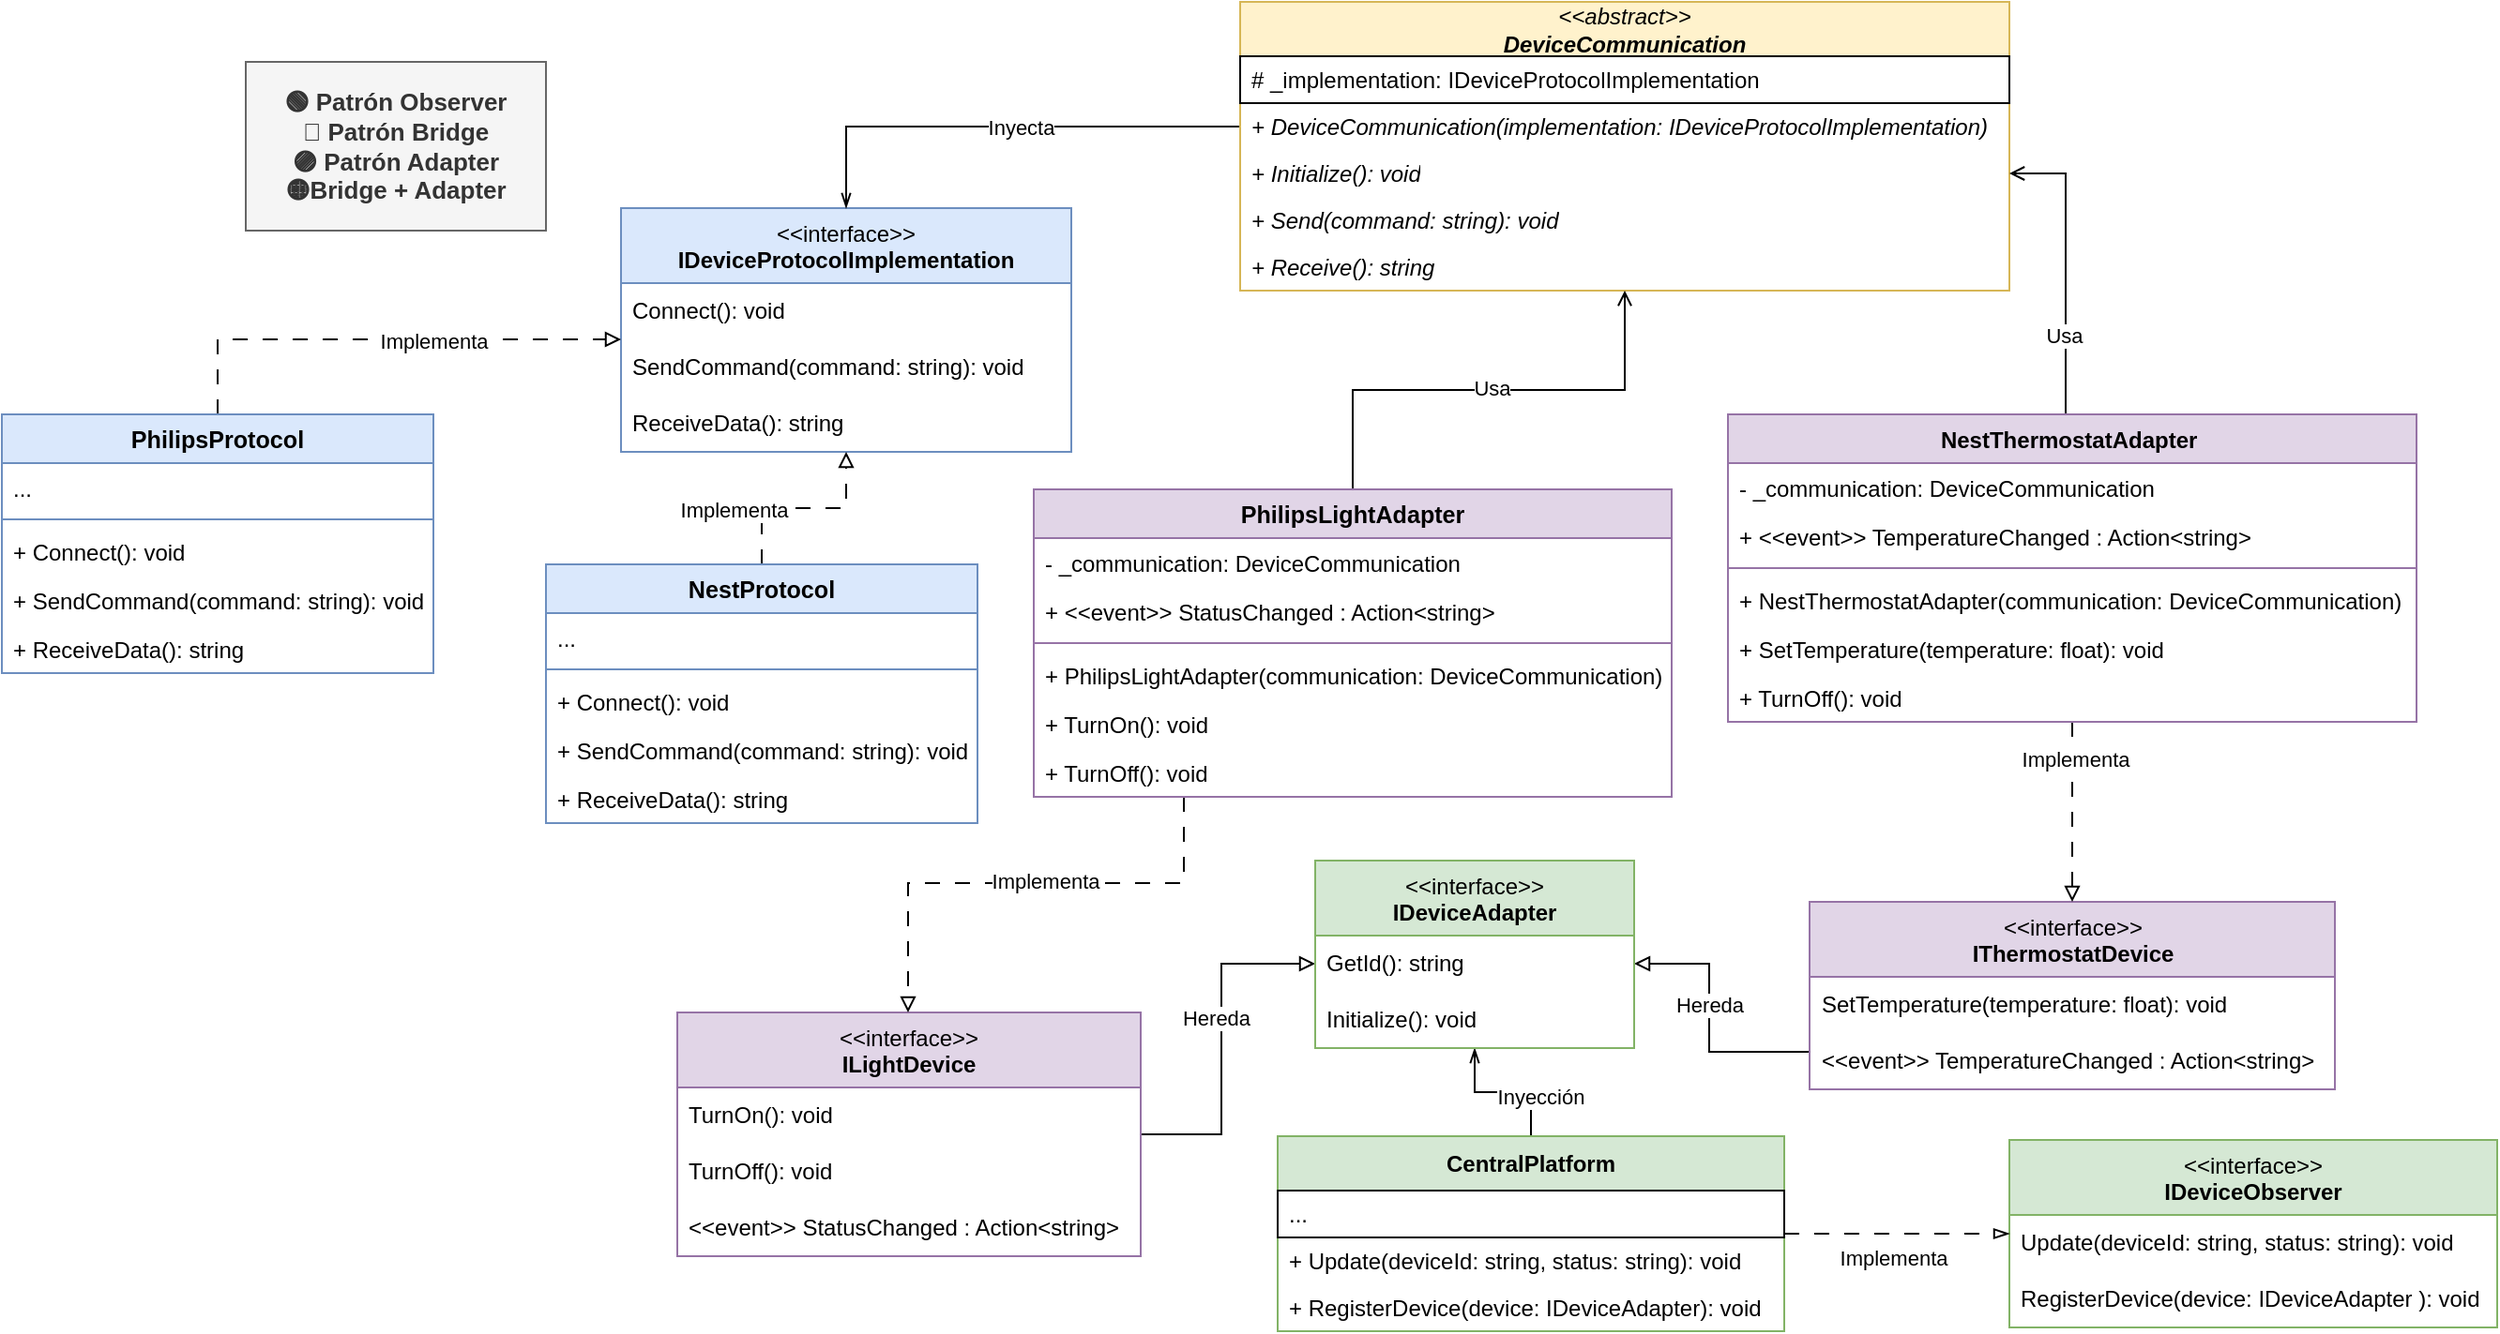 <mxfile version="26.0.15">
  <diagram name="Página-1" id="h_-b-o85IJ0brkIPtt8g">
    <mxGraphModel dx="2889" dy="1900" grid="1" gridSize="10" guides="1" tooltips="1" connect="1" arrows="1" fold="1" page="1" pageScale="1" pageWidth="827" pageHeight="1169" math="0" shadow="0">
      <root>
        <mxCell id="0" />
        <mxCell id="1" parent="0" />
        <mxCell id="s18VUtNQcUvkddrhIeYx-1" value="&amp;lt;&amp;lt;interface&amp;gt;&amp;gt;&lt;br&gt;&lt;b&gt;IDeviceObserver&lt;/b&gt;" style="swimlane;fontStyle=0;align=center;verticalAlign=top;childLayout=stackLayout;horizontal=1;startSize=40;horizontalStack=0;resizeParent=1;resizeParentMax=0;resizeLast=0;collapsible=0;marginBottom=0;html=1;whiteSpace=wrap;fillColor=#d5e8d4;strokeColor=#82b366;" parent="1" vertex="1">
          <mxGeometry x="-480" y="587" width="260" height="100" as="geometry" />
        </mxCell>
        <mxCell id="s18VUtNQcUvkddrhIeYx-2" value="Update(deviceId: string, status: string): void" style="text;html=1;strokeColor=none;fillColor=none;align=left;verticalAlign=middle;spacingLeft=4;spacingRight=4;overflow=hidden;rotatable=0;points=[[0,0.5],[1,0.5]];portConstraint=eastwest;whiteSpace=wrap;" parent="s18VUtNQcUvkddrhIeYx-1" vertex="1">
          <mxGeometry y="40" width="260" height="30" as="geometry" />
        </mxCell>
        <mxCell id="53KtluTyNinZyqsmy033-7" value="RegisterDevice(device: IDeviceAdapter&amp;nbsp;): void" style="text;html=1;strokeColor=none;fillColor=none;align=left;verticalAlign=middle;spacingLeft=4;spacingRight=4;overflow=hidden;rotatable=0;points=[[0,0.5],[1,0.5]];portConstraint=eastwest;whiteSpace=wrap;" parent="s18VUtNQcUvkddrhIeYx-1" vertex="1">
          <mxGeometry y="70" width="260" height="30" as="geometry" />
        </mxCell>
        <mxCell id="53KtluTyNinZyqsmy033-8" style="edgeStyle=orthogonalEdgeStyle;rounded=0;orthogonalLoop=1;jettySize=auto;html=1;strokeColor=default;endArrow=openThin;endFill=0;" parent="1" source="s18VUtNQcUvkddrhIeYx-4" target="53KtluTyNinZyqsmy033-1" edge="1">
          <mxGeometry relative="1" as="geometry">
            <Array as="points" />
          </mxGeometry>
        </mxCell>
        <mxCell id="tFES-o0WpZaW_FgRvUnS-1" value="Inyección" style="edgeLabel;html=1;align=center;verticalAlign=middle;resizable=0;points=[];" vertex="1" connectable="0" parent="53KtluTyNinZyqsmy033-8">
          <mxGeometry x="0.083" y="-2" relative="1" as="geometry">
            <mxPoint x="23" y="4" as="offset" />
          </mxGeometry>
        </mxCell>
        <mxCell id="tFES-o0WpZaW_FgRvUnS-3" style="edgeStyle=orthogonalEdgeStyle;rounded=0;orthogonalLoop=1;jettySize=auto;html=1;endArrow=blockThin;endFill=0;dashed=1;dashPattern=8 8;" edge="1" parent="1" source="s18VUtNQcUvkddrhIeYx-4" target="s18VUtNQcUvkddrhIeYx-1">
          <mxGeometry relative="1" as="geometry" />
        </mxCell>
        <mxCell id="tFES-o0WpZaW_FgRvUnS-4" value="Implementa&lt;div&gt;&lt;br&gt;&lt;/div&gt;" style="edgeLabel;html=1;align=center;verticalAlign=middle;resizable=0;points=[];" vertex="1" connectable="0" parent="tFES-o0WpZaW_FgRvUnS-3">
          <mxGeometry x="-0.096" y="-4" relative="1" as="geometry">
            <mxPoint x="4" y="16" as="offset" />
          </mxGeometry>
        </mxCell>
        <mxCell id="s18VUtNQcUvkddrhIeYx-4" value="CentralPlatform" style="swimlane;fontStyle=1;align=center;verticalAlign=middle;childLayout=stackLayout;horizontal=1;startSize=29;horizontalStack=0;resizeParent=1;resizeParentMax=0;resizeLast=0;collapsible=0;marginBottom=0;html=1;whiteSpace=wrap;fillColor=#d5e8d4;strokeColor=#82b366;" parent="1" vertex="1">
          <mxGeometry x="-870" y="585" width="270" height="104" as="geometry" />
        </mxCell>
        <mxCell id="s18VUtNQcUvkddrhIeYx-5" value="..." style="text;html=1;strokeColor=default;fillColor=none;align=left;verticalAlign=middle;spacingLeft=4;spacingRight=4;overflow=hidden;rotatable=0;points=[[0,0.5],[1,0.5]];portConstraint=eastwest;whiteSpace=wrap;" parent="s18VUtNQcUvkddrhIeYx-4" vertex="1">
          <mxGeometry y="29" width="270" height="25" as="geometry" />
        </mxCell>
        <mxCell id="s18VUtNQcUvkddrhIeYx-6" value="+ Update(deviceId: string, status: string): void" style="text;html=1;strokeColor=none;fillColor=none;align=left;verticalAlign=middle;spacingLeft=4;spacingRight=4;overflow=hidden;rotatable=0;points=[[0,0.5],[1,0.5]];portConstraint=eastwest;whiteSpace=wrap;" parent="s18VUtNQcUvkddrhIeYx-4" vertex="1">
          <mxGeometry y="54" width="270" height="25" as="geometry" />
        </mxCell>
        <mxCell id="53KtluTyNinZyqsmy033-15" value="+ RegisterDevice(device: IDeviceAdapter): void" style="text;html=1;strokeColor=none;fillColor=none;align=left;verticalAlign=middle;spacingLeft=4;spacingRight=4;overflow=hidden;rotatable=0;points=[[0,0.5],[1,0.5]];portConstraint=eastwest;whiteSpace=wrap;" parent="s18VUtNQcUvkddrhIeYx-4" vertex="1">
          <mxGeometry y="79" width="270" height="25" as="geometry" />
        </mxCell>
        <mxCell id="s18VUtNQcUvkddrhIeYx-7" value="&amp;lt;&amp;lt;interface&amp;gt;&amp;gt;&lt;br&gt;&lt;b&gt;IDeviceProtocolImplementation&lt;/b&gt;" style="swimlane;fontStyle=0;align=center;verticalAlign=top;childLayout=stackLayout;horizontal=1;startSize=40;horizontalStack=0;resizeParent=1;resizeParentMax=0;resizeLast=0;collapsible=0;marginBottom=0;html=1;whiteSpace=wrap;fillColor=#dae8fc;strokeColor=#6c8ebf;" parent="1" vertex="1">
          <mxGeometry x="-1220" y="90" width="240" height="130" as="geometry" />
        </mxCell>
        <mxCell id="s18VUtNQcUvkddrhIeYx-8" value="Connect(): void" style="text;html=1;strokeColor=none;fillColor=none;align=left;verticalAlign=middle;spacingLeft=4;spacingRight=4;overflow=hidden;rotatable=0;points=[[0,0.5],[1,0.5]];portConstraint=eastwest;whiteSpace=wrap;" parent="s18VUtNQcUvkddrhIeYx-7" vertex="1">
          <mxGeometry y="40" width="240" height="30" as="geometry" />
        </mxCell>
        <mxCell id="s18VUtNQcUvkddrhIeYx-9" value="SendCommand(command: string): void" style="text;html=1;strokeColor=none;fillColor=none;align=left;verticalAlign=middle;spacingLeft=4;spacingRight=4;overflow=hidden;rotatable=0;points=[[0,0.5],[1,0.5]];portConstraint=eastwest;whiteSpace=wrap;" parent="s18VUtNQcUvkddrhIeYx-7" vertex="1">
          <mxGeometry y="70" width="240" height="30" as="geometry" />
        </mxCell>
        <mxCell id="s18VUtNQcUvkddrhIeYx-10" value="ReceiveData(): string" style="text;html=1;strokeColor=none;fillColor=none;align=left;verticalAlign=middle;spacingLeft=4;spacingRight=4;overflow=hidden;rotatable=0;points=[[0,0.5],[1,0.5]];portConstraint=eastwest;whiteSpace=wrap;" parent="s18VUtNQcUvkddrhIeYx-7" vertex="1">
          <mxGeometry y="100" width="240" height="30" as="geometry" />
        </mxCell>
        <mxCell id="s18VUtNQcUvkddrhIeYx-11" style="edgeStyle=orthogonalEdgeStyle;rounded=0;orthogonalLoop=1;jettySize=auto;html=1;exitX=0;exitY=0.5;exitDx=0;exitDy=0;endArrow=openThin;endFill=0;" parent="1" source="s18VUtNQcUvkddrhIeYx-14" target="s18VUtNQcUvkddrhIeYx-7" edge="1">
          <mxGeometry relative="1" as="geometry" />
        </mxCell>
        <mxCell id="tFES-o0WpZaW_FgRvUnS-2" value="Inyecta" style="edgeLabel;html=1;align=center;verticalAlign=middle;resizable=0;points=[];" vertex="1" connectable="0" parent="s18VUtNQcUvkddrhIeYx-11">
          <mxGeometry x="0.061" y="-2" relative="1" as="geometry">
            <mxPoint x="17" y="2" as="offset" />
          </mxGeometry>
        </mxCell>
        <mxCell id="s18VUtNQcUvkddrhIeYx-12" value="&lt;div&gt;&lt;div&gt;&lt;span style=&quot;font-weight: 400;&quot;&gt;&lt;i&gt;&amp;lt;&amp;lt;abstract&amp;gt;&amp;gt;&lt;/i&gt;&lt;/span&gt;&lt;/div&gt;&lt;i&gt;&lt;/i&gt;&lt;/div&gt;&lt;i&gt;DeviceCommunication&lt;/i&gt;" style="swimlane;fontStyle=1;align=center;verticalAlign=middle;childLayout=stackLayout;horizontal=1;startSize=29;horizontalStack=0;resizeParent=1;resizeParentMax=0;resizeLast=0;collapsible=0;marginBottom=0;html=1;whiteSpace=wrap;fillColor=#fff2cc;strokeColor=#d6b656;" parent="1" vertex="1">
          <mxGeometry x="-890" y="-20" width="410" height="154" as="geometry" />
        </mxCell>
        <mxCell id="s18VUtNQcUvkddrhIeYx-13" value="# _implementation: IDeviceProtocolImplementation" style="text;html=1;strokeColor=default;fillColor=none;align=left;verticalAlign=middle;spacingLeft=4;spacingRight=4;overflow=hidden;rotatable=0;points=[[0,0.5],[1,0.5]];portConstraint=eastwest;whiteSpace=wrap;" parent="s18VUtNQcUvkddrhIeYx-12" vertex="1">
          <mxGeometry y="29" width="410" height="25" as="geometry" />
        </mxCell>
        <mxCell id="s18VUtNQcUvkddrhIeYx-14" value="&lt;i&gt;+ DeviceCommunication(implementation:&amp;nbsp;&lt;span style=&quot;text-align: center;&quot;&gt;IDeviceProtocolImplementation)&lt;/span&gt;&amp;nbsp;&lt;/i&gt;" style="text;html=1;strokeColor=none;fillColor=none;align=left;verticalAlign=middle;spacingLeft=4;spacingRight=4;overflow=hidden;rotatable=0;points=[[0,0.5],[1,0.5]];portConstraint=eastwest;whiteSpace=wrap;" parent="s18VUtNQcUvkddrhIeYx-12" vertex="1">
          <mxGeometry y="54" width="410" height="25" as="geometry" />
        </mxCell>
        <mxCell id="s18VUtNQcUvkddrhIeYx-15" value="+ Initialize(): void" style="text;html=1;strokeColor=none;fillColor=none;align=left;verticalAlign=middle;spacingLeft=4;spacingRight=4;overflow=hidden;rotatable=0;points=[[0,0.5],[1,0.5]];portConstraint=eastwest;whiteSpace=wrap;fontStyle=2" parent="s18VUtNQcUvkddrhIeYx-12" vertex="1">
          <mxGeometry y="79" width="410" height="25" as="geometry" />
        </mxCell>
        <mxCell id="s18VUtNQcUvkddrhIeYx-16" value="+ Send(command: string): void" style="text;html=1;strokeColor=none;fillColor=none;align=left;verticalAlign=middle;spacingLeft=4;spacingRight=4;overflow=hidden;rotatable=0;points=[[0,0.5],[1,0.5]];portConstraint=eastwest;whiteSpace=wrap;fontStyle=2" parent="s18VUtNQcUvkddrhIeYx-12" vertex="1">
          <mxGeometry y="104" width="410" height="25" as="geometry" />
        </mxCell>
        <mxCell id="s18VUtNQcUvkddrhIeYx-17" value="+ Receive(): string" style="text;html=1;strokeColor=none;fillColor=none;align=left;verticalAlign=middle;spacingLeft=4;spacingRight=4;overflow=hidden;rotatable=0;points=[[0,0.5],[1,0.5]];portConstraint=eastwest;whiteSpace=wrap;fontStyle=2" parent="s18VUtNQcUvkddrhIeYx-12" vertex="1">
          <mxGeometry y="129" width="410" height="25" as="geometry" />
        </mxCell>
        <mxCell id="53KtluTyNinZyqsmy033-5" style="edgeStyle=orthogonalEdgeStyle;rounded=0;orthogonalLoop=1;jettySize=auto;html=1;endArrow=block;endFill=0;entryX=0;entryY=0.5;entryDx=0;entryDy=0;" parent="1" source="s18VUtNQcUvkddrhIeYx-18" target="53KtluTyNinZyqsmy033-2" edge="1">
          <mxGeometry relative="1" as="geometry">
            <Array as="points">
              <mxPoint x="-900" y="584" />
              <mxPoint x="-900" y="493" />
            </Array>
          </mxGeometry>
        </mxCell>
        <mxCell id="tFES-o0WpZaW_FgRvUnS-5" value="Hereda" style="edgeLabel;html=1;align=center;verticalAlign=middle;resizable=0;points=[];" vertex="1" connectable="0" parent="53KtluTyNinZyqsmy033-5">
          <mxGeometry x="0.266" relative="1" as="geometry">
            <mxPoint x="-3" y="11" as="offset" />
          </mxGeometry>
        </mxCell>
        <mxCell id="s18VUtNQcUvkddrhIeYx-18" value="&amp;lt;&amp;lt;interface&amp;gt;&amp;gt;&lt;br&gt;&lt;b&gt;ILightDevice&lt;/b&gt;" style="swimlane;fontStyle=0;align=center;verticalAlign=top;childLayout=stackLayout;horizontal=1;startSize=40;horizontalStack=0;resizeParent=1;resizeParentMax=0;resizeLast=0;collapsible=0;marginBottom=0;html=1;whiteSpace=wrap;fillColor=#e1d5e7;strokeColor=#9673a6;" parent="1" vertex="1">
          <mxGeometry x="-1190" y="519" width="247" height="130" as="geometry" />
        </mxCell>
        <mxCell id="s18VUtNQcUvkddrhIeYx-19" value="TurnOn(): void" style="text;html=1;strokeColor=none;fillColor=none;align=left;verticalAlign=middle;spacingLeft=4;spacingRight=4;overflow=hidden;rotatable=0;points=[[0,0.5],[1,0.5]];portConstraint=eastwest;whiteSpace=wrap;" parent="s18VUtNQcUvkddrhIeYx-18" vertex="1">
          <mxGeometry y="40" width="247" height="30" as="geometry" />
        </mxCell>
        <mxCell id="s18VUtNQcUvkddrhIeYx-20" value="TurnOff(): void" style="text;html=1;strokeColor=none;fillColor=none;align=left;verticalAlign=middle;spacingLeft=4;spacingRight=4;overflow=hidden;rotatable=0;points=[[0,0.5],[1,0.5]];portConstraint=eastwest;whiteSpace=wrap;" parent="s18VUtNQcUvkddrhIeYx-18" vertex="1">
          <mxGeometry y="70" width="247" height="30" as="geometry" />
        </mxCell>
        <mxCell id="s18VUtNQcUvkddrhIeYx-21" value="&amp;lt;&amp;lt;event&amp;gt;&amp;gt; StatusChanged : Action&amp;lt;string&amp;gt;" style="text;html=1;strokeColor=none;fillColor=none;align=left;verticalAlign=middle;spacingLeft=4;spacingRight=4;overflow=hidden;rotatable=0;points=[[0,0.5],[1,0.5]];portConstraint=eastwest;whiteSpace=wrap;" parent="s18VUtNQcUvkddrhIeYx-18" vertex="1">
          <mxGeometry y="100" width="247" height="30" as="geometry" />
        </mxCell>
        <mxCell id="s18VUtNQcUvkddrhIeYx-22" style="edgeStyle=orthogonalEdgeStyle;rounded=0;orthogonalLoop=1;jettySize=auto;html=1;endArrow=block;endFill=0;dashed=1;dashPattern=8 8;" parent="1" source="s18VUtNQcUvkddrhIeYx-26" target="s18VUtNQcUvkddrhIeYx-18" edge="1">
          <mxGeometry relative="1" as="geometry">
            <mxPoint x="-1520" y="892" as="sourcePoint" />
            <Array as="points">
              <mxPoint x="-920" y="450" />
              <mxPoint x="-1067" y="450" />
            </Array>
          </mxGeometry>
        </mxCell>
        <mxCell id="53KtluTyNinZyqsmy033-13" value="Implementa" style="edgeLabel;html=1;align=center;verticalAlign=middle;resizable=0;points=[];" parent="s18VUtNQcUvkddrhIeYx-22" vertex="1" connectable="0">
          <mxGeometry x="-0.229" y="2" relative="1" as="geometry">
            <mxPoint x="-19" y="-3" as="offset" />
          </mxGeometry>
        </mxCell>
        <mxCell id="53KtluTyNinZyqsmy033-6" style="edgeStyle=orthogonalEdgeStyle;rounded=0;orthogonalLoop=1;jettySize=auto;html=1;endArrow=block;endFill=0;entryX=1;entryY=0.5;entryDx=0;entryDy=0;" parent="1" source="s18VUtNQcUvkddrhIeYx-23" target="53KtluTyNinZyqsmy033-2" edge="1">
          <mxGeometry relative="1" as="geometry">
            <Array as="points">
              <mxPoint x="-640" y="540" />
              <mxPoint x="-640" y="493" />
            </Array>
          </mxGeometry>
        </mxCell>
        <mxCell id="53KtluTyNinZyqsmy033-9" value="Hereda" style="edgeLabel;html=1;align=center;verticalAlign=middle;resizable=0;points=[];" parent="53KtluTyNinZyqsmy033-6" vertex="1" connectable="0">
          <mxGeometry x="0.855" y="-3" relative="1" as="geometry">
            <mxPoint x="30" y="25" as="offset" />
          </mxGeometry>
        </mxCell>
        <mxCell id="s18VUtNQcUvkddrhIeYx-23" value="&amp;lt;&amp;lt;interface&amp;gt;&amp;gt;&lt;br&gt;&lt;pre style=&quot;font-family: var(--ds-font-family-code); overflow: auto; padding: calc(var(--ds-md-zoom)*8px)calc(var(--ds-md-zoom)*12px); text-wrap-mode: wrap; word-break: break-all; text-align: start; margin-top: 0px !important; margin-bottom: 0px !important;&quot;&gt;&lt;span style=&quot;&quot; class=&quot;token class-name&quot;&gt;&lt;font style=&quot;color: rgb(0, 0, 0);&quot;&gt;&lt;b style=&quot;&quot;&gt;IThermostatDevice&lt;/b&gt;&lt;/font&gt;&lt;/span&gt;&lt;/pre&gt;" style="swimlane;fontStyle=0;align=center;verticalAlign=top;childLayout=stackLayout;horizontal=1;startSize=40;horizontalStack=0;resizeParent=1;resizeParentMax=0;resizeLast=0;collapsible=0;marginBottom=0;html=1;whiteSpace=wrap;fillColor=#e1d5e7;strokeColor=#9673a6;" parent="1" vertex="1">
          <mxGeometry x="-586.5" y="460" width="280" height="100" as="geometry" />
        </mxCell>
        <mxCell id="s18VUtNQcUvkddrhIeYx-24" value="SetTemperature(temperature: float): void" style="text;html=1;strokeColor=none;fillColor=none;align=left;verticalAlign=middle;spacingLeft=4;spacingRight=4;overflow=hidden;rotatable=0;points=[[0,0.5],[1,0.5]];portConstraint=eastwest;whiteSpace=wrap;" parent="s18VUtNQcUvkddrhIeYx-23" vertex="1">
          <mxGeometry y="40" width="280" height="30" as="geometry" />
        </mxCell>
        <mxCell id="s18VUtNQcUvkddrhIeYx-25" value="&amp;lt;&amp;lt;event&amp;gt;&amp;gt; TemperatureChanged : Action&amp;lt;string&amp;gt;" style="text;html=1;strokeColor=none;fillColor=none;align=left;verticalAlign=middle;spacingLeft=4;spacingRight=4;overflow=hidden;rotatable=0;points=[[0,0.5],[1,0.5]];portConstraint=eastwest;whiteSpace=wrap;" parent="s18VUtNQcUvkddrhIeYx-23" vertex="1">
          <mxGeometry y="70" width="280" height="30" as="geometry" />
        </mxCell>
        <mxCell id="tFES-o0WpZaW_FgRvUnS-6" style="edgeStyle=orthogonalEdgeStyle;rounded=0;orthogonalLoop=1;jettySize=auto;html=1;endArrow=open;endFill=0;" edge="1" parent="1" source="s18VUtNQcUvkddrhIeYx-26" target="s18VUtNQcUvkddrhIeYx-12">
          <mxGeometry relative="1" as="geometry" />
        </mxCell>
        <mxCell id="tFES-o0WpZaW_FgRvUnS-7" value="Usa" style="edgeLabel;html=1;align=center;verticalAlign=middle;resizable=0;points=[];" vertex="1" connectable="0" parent="tFES-o0WpZaW_FgRvUnS-6">
          <mxGeometry x="-0.156" y="3" relative="1" as="geometry">
            <mxPoint x="21" y="2" as="offset" />
          </mxGeometry>
        </mxCell>
        <mxCell id="s18VUtNQcUvkddrhIeYx-26" value="&lt;pre style=&quot;font-family: var(--ds-font-family-code); overflow: auto; padding: calc(var(--ds-md-zoom)*8px)calc(var(--ds-md-zoom)*12px); text-wrap-mode: wrap; word-break: break-all; font-size: 12.573px; text-align: start; margin-top: 0px !important; margin-bottom: 0px !important;&quot;&gt;&lt;span class=&quot;token class-name&quot;&gt;PhilipsLightAdapter&lt;/span&gt;&lt;/pre&gt;" style="swimlane;fontStyle=1;align=center;verticalAlign=top;childLayout=stackLayout;horizontal=1;startSize=26;horizontalStack=0;resizeParent=1;resizeParentMax=0;resizeLast=0;collapsible=1;marginBottom=0;whiteSpace=wrap;html=1;fillColor=#e1d5e7;strokeColor=#9673a6;" parent="1" vertex="1">
          <mxGeometry x="-1000" y="240" width="340" height="164" as="geometry" />
        </mxCell>
        <mxCell id="s18VUtNQcUvkddrhIeYx-27" value="- _communication: DeviceCommunication" style="text;strokeColor=none;fillColor=none;align=left;verticalAlign=top;spacingLeft=4;spacingRight=4;overflow=hidden;rotatable=0;points=[[0,0.5],[1,0.5]];portConstraint=eastwest;whiteSpace=wrap;html=1;" parent="s18VUtNQcUvkddrhIeYx-26" vertex="1">
          <mxGeometry y="26" width="340" height="26" as="geometry" />
        </mxCell>
        <mxCell id="s18VUtNQcUvkddrhIeYx-28" value="+ &amp;lt;&amp;lt;event&amp;gt;&amp;gt; StatusChanged : Action&amp;lt;string&amp;gt;" style="text;strokeColor=none;fillColor=none;align=left;verticalAlign=top;spacingLeft=4;spacingRight=4;overflow=hidden;rotatable=0;points=[[0,0.5],[1,0.5]];portConstraint=eastwest;whiteSpace=wrap;html=1;" parent="s18VUtNQcUvkddrhIeYx-26" vertex="1">
          <mxGeometry y="52" width="340" height="26" as="geometry" />
        </mxCell>
        <mxCell id="s18VUtNQcUvkddrhIeYx-29" value="" style="line;strokeWidth=1;fillColor=none;align=left;verticalAlign=middle;spacingTop=-1;spacingLeft=3;spacingRight=3;rotatable=0;labelPosition=right;points=[];portConstraint=eastwest;strokeColor=inherit;" parent="s18VUtNQcUvkddrhIeYx-26" vertex="1">
          <mxGeometry y="78" width="340" height="8" as="geometry" />
        </mxCell>
        <mxCell id="s18VUtNQcUvkddrhIeYx-30" value="&lt;font&gt;+&amp;nbsp;&lt;span style=&quot;font-family: var(--ds-font-family-code); background-color: transparent;&quot; class=&quot;token function&quot;&gt;PhilipsLightAdapter&lt;/span&gt;&lt;span style=&quot;font-family: var(--ds-font-family-code); background-color: transparent;&quot; class=&quot;token punctuation&quot;&gt;(&lt;/span&gt;&lt;span style=&quot;font-family: var(--ds-font-family-code); background-color: transparent;&quot;&gt;communication:&amp;nbsp;&lt;/span&gt;&lt;span style=&quot;font-family: var(--ds-font-family-code); background-color: transparent;&quot; class=&quot;token punctuation&quot;&gt;DeviceCommunication)&lt;/span&gt;&lt;/font&gt;" style="text;strokeColor=none;fillColor=none;align=left;verticalAlign=top;spacingLeft=4;spacingRight=4;overflow=hidden;rotatable=0;points=[[0,0.5],[1,0.5]];portConstraint=eastwest;whiteSpace=wrap;html=1;" parent="s18VUtNQcUvkddrhIeYx-26" vertex="1">
          <mxGeometry y="86" width="340" height="26" as="geometry" />
        </mxCell>
        <mxCell id="s18VUtNQcUvkddrhIeYx-31" value="+ TurnOn(): void" style="text;strokeColor=none;fillColor=none;align=left;verticalAlign=top;spacingLeft=4;spacingRight=4;overflow=hidden;rotatable=0;points=[[0,0.5],[1,0.5]];portConstraint=eastwest;whiteSpace=wrap;html=1;" parent="s18VUtNQcUvkddrhIeYx-26" vertex="1">
          <mxGeometry y="112" width="340" height="26" as="geometry" />
        </mxCell>
        <mxCell id="s18VUtNQcUvkddrhIeYx-32" value="+ TurnOff(): void" style="text;strokeColor=none;fillColor=none;align=left;verticalAlign=top;spacingLeft=4;spacingRight=4;overflow=hidden;rotatable=0;points=[[0,0.5],[1,0.5]];portConstraint=eastwest;whiteSpace=wrap;html=1;" parent="s18VUtNQcUvkddrhIeYx-26" vertex="1">
          <mxGeometry y="138" width="340" height="26" as="geometry" />
        </mxCell>
        <mxCell id="s18VUtNQcUvkddrhIeYx-33" style="edgeStyle=orthogonalEdgeStyle;rounded=0;orthogonalLoop=1;jettySize=auto;html=1;endArrow=block;endFill=0;dashed=1;dashPattern=8 8;" parent="1" source="s18VUtNQcUvkddrhIeYx-34" target="s18VUtNQcUvkddrhIeYx-23" edge="1">
          <mxGeometry relative="1" as="geometry" />
        </mxCell>
        <mxCell id="53KtluTyNinZyqsmy033-14" value="Implementa" style="edgeLabel;html=1;align=center;verticalAlign=middle;resizable=0;points=[];" parent="s18VUtNQcUvkddrhIeYx-33" vertex="1" connectable="0">
          <mxGeometry x="-0.361" y="3" relative="1" as="geometry">
            <mxPoint x="-2" y="-11" as="offset" />
          </mxGeometry>
        </mxCell>
        <mxCell id="tFES-o0WpZaW_FgRvUnS-8" style="edgeStyle=orthogonalEdgeStyle;rounded=0;orthogonalLoop=1;jettySize=auto;html=1;endArrow=open;endFill=0;entryX=1;entryY=0.5;entryDx=0;entryDy=0;" edge="1" parent="1" source="s18VUtNQcUvkddrhIeYx-34" target="s18VUtNQcUvkddrhIeYx-15">
          <mxGeometry relative="1" as="geometry">
            <Array as="points">
              <mxPoint x="-450" y="72" />
            </Array>
          </mxGeometry>
        </mxCell>
        <mxCell id="tFES-o0WpZaW_FgRvUnS-9" value="Usa" style="edgeLabel;html=1;align=center;verticalAlign=middle;resizable=0;points=[];" vertex="1" connectable="0" parent="tFES-o0WpZaW_FgRvUnS-8">
          <mxGeometry x="-0.594" y="1" relative="1" as="geometry">
            <mxPoint y="-10" as="offset" />
          </mxGeometry>
        </mxCell>
        <mxCell id="s18VUtNQcUvkddrhIeYx-34" value="&lt;pre style=&quot;font-family: var(--ds-font-family-code); overflow: auto; padding: calc(var(--ds-md-zoom)*8px)calc(var(--ds-md-zoom)*12px); text-wrap-mode: wrap; word-break: break-all; text-align: start; margin-top: 0px !important; margin-bottom: 0px !important;&quot;&gt;&lt;pre style=&quot;font-family: var(--ds-font-family-code); overflow: auto; padding: calc(var(--ds-md-zoom)*8px)calc(var(--ds-md-zoom)*12px); text-wrap-mode: wrap; word-break: break-all; margin-top: 0px !important; margin-bottom: 0px !important;&quot;&gt;&lt;font style=&quot;color: rgb(0, 0, 0);&quot;&gt;&lt;span style=&quot;&quot; class=&quot;token class-name&quot;&gt;NestThermostatAdapter&lt;/span&gt; &lt;/font&gt;&lt;/pre&gt;&lt;/pre&gt;" style="swimlane;fontStyle=1;align=center;verticalAlign=top;childLayout=stackLayout;horizontal=1;startSize=26;horizontalStack=0;resizeParent=1;resizeParentMax=0;resizeLast=0;collapsible=1;marginBottom=0;whiteSpace=wrap;html=1;fillColor=#e1d5e7;strokeColor=#9673a6;" parent="1" vertex="1">
          <mxGeometry x="-630" y="200" width="367" height="164" as="geometry" />
        </mxCell>
        <mxCell id="s18VUtNQcUvkddrhIeYx-35" value="- _communication: DeviceCommunication" style="text;strokeColor=none;fillColor=none;align=left;verticalAlign=top;spacingLeft=4;spacingRight=4;overflow=hidden;rotatable=0;points=[[0,0.5],[1,0.5]];portConstraint=eastwest;whiteSpace=wrap;html=1;" parent="s18VUtNQcUvkddrhIeYx-34" vertex="1">
          <mxGeometry y="26" width="367" height="26" as="geometry" />
        </mxCell>
        <mxCell id="s18VUtNQcUvkddrhIeYx-36" value="+ &amp;lt;&amp;lt;event&amp;gt;&amp;gt; TemperatureChanged&amp;nbsp;: Action&amp;lt;string&amp;gt;" style="text;strokeColor=none;fillColor=none;align=left;verticalAlign=top;spacingLeft=4;spacingRight=4;overflow=hidden;rotatable=0;points=[[0,0.5],[1,0.5]];portConstraint=eastwest;whiteSpace=wrap;html=1;" parent="s18VUtNQcUvkddrhIeYx-34" vertex="1">
          <mxGeometry y="52" width="367" height="26" as="geometry" />
        </mxCell>
        <mxCell id="s18VUtNQcUvkddrhIeYx-37" value="" style="line;strokeWidth=1;fillColor=none;align=left;verticalAlign=middle;spacingTop=-1;spacingLeft=3;spacingRight=3;rotatable=0;labelPosition=right;points=[];portConstraint=eastwest;strokeColor=inherit;" parent="s18VUtNQcUvkddrhIeYx-34" vertex="1">
          <mxGeometry y="78" width="367" height="8" as="geometry" />
        </mxCell>
        <mxCell id="s18VUtNQcUvkddrhIeYx-38" value="&lt;font&gt;+ NestThermostatAdapter&lt;span style=&quot;font-family: var(--ds-font-family-code); background-color: transparent;&quot; class=&quot;token punctuation&quot;&gt;(&lt;/span&gt;&lt;span style=&quot;font-family: var(--ds-font-family-code); background-color: transparent;&quot;&gt;communication:&amp;nbsp;&lt;/span&gt;&lt;span style=&quot;font-family: var(--ds-font-family-code); background-color: transparent;&quot; class=&quot;token punctuation&quot;&gt;DeviceCommunication)&lt;/span&gt;&lt;/font&gt;" style="text;strokeColor=none;fillColor=none;align=left;verticalAlign=top;spacingLeft=4;spacingRight=4;overflow=hidden;rotatable=0;points=[[0,0.5],[1,0.5]];portConstraint=eastwest;whiteSpace=wrap;html=1;" parent="s18VUtNQcUvkddrhIeYx-34" vertex="1">
          <mxGeometry y="86" width="367" height="26" as="geometry" />
        </mxCell>
        <mxCell id="s18VUtNQcUvkddrhIeYx-39" value="+ SetTemperature(temperature: float): void" style="text;strokeColor=none;fillColor=none;align=left;verticalAlign=top;spacingLeft=4;spacingRight=4;overflow=hidden;rotatable=0;points=[[0,0.5],[1,0.5]];portConstraint=eastwest;whiteSpace=wrap;html=1;" parent="s18VUtNQcUvkddrhIeYx-34" vertex="1">
          <mxGeometry y="112" width="367" height="26" as="geometry" />
        </mxCell>
        <mxCell id="s18VUtNQcUvkddrhIeYx-40" value="+ TurnOff(): void" style="text;strokeColor=none;fillColor=none;align=left;verticalAlign=top;spacingLeft=4;spacingRight=4;overflow=hidden;rotatable=0;points=[[0,0.5],[1,0.5]];portConstraint=eastwest;whiteSpace=wrap;html=1;" parent="s18VUtNQcUvkddrhIeYx-34" vertex="1">
          <mxGeometry y="138" width="367" height="26" as="geometry" />
        </mxCell>
        <mxCell id="s18VUtNQcUvkddrhIeYx-41" style="edgeStyle=orthogonalEdgeStyle;rounded=0;orthogonalLoop=1;jettySize=auto;html=1;endArrow=block;endFill=0;dashed=1;dashPattern=8 8;exitX=0.5;exitY=0;exitDx=0;exitDy=0;" parent="1" source="s18VUtNQcUvkddrhIeYx-42" target="s18VUtNQcUvkddrhIeYx-7" edge="1">
          <mxGeometry relative="1" as="geometry">
            <Array as="points">
              <mxPoint x="-1435" y="160" />
            </Array>
          </mxGeometry>
        </mxCell>
        <mxCell id="53KtluTyNinZyqsmy033-11" value="Implementa" style="edgeLabel;html=1;align=center;verticalAlign=middle;resizable=0;points=[];" parent="s18VUtNQcUvkddrhIeYx-41" vertex="1" connectable="0">
          <mxGeometry x="-0.067" y="3" relative="1" as="geometry">
            <mxPoint x="36" y="4" as="offset" />
          </mxGeometry>
        </mxCell>
        <mxCell id="s18VUtNQcUvkddrhIeYx-42" value="&lt;pre style=&quot;font-family: var(--ds-font-family-code); overflow: auto; padding: calc(var(--ds-md-zoom)*8px)calc(var(--ds-md-zoom)*12px); text-wrap-mode: wrap; word-break: break-all; font-size: 12.573px; text-align: start; margin-top: 0px !important; margin-bottom: 0px !important;&quot;&gt;&lt;span class=&quot;token class-name&quot;&gt;PhilipsProtocol&lt;/span&gt;&lt;/pre&gt;" style="swimlane;fontStyle=1;align=center;verticalAlign=top;childLayout=stackLayout;horizontal=1;startSize=26;horizontalStack=0;resizeParent=1;resizeParentMax=0;resizeLast=0;collapsible=1;marginBottom=0;whiteSpace=wrap;html=1;fillColor=#dae8fc;strokeColor=#6c8ebf;" parent="1" vertex="1">
          <mxGeometry x="-1550" y="200" width="230" height="138" as="geometry" />
        </mxCell>
        <mxCell id="s18VUtNQcUvkddrhIeYx-43" value="..." style="text;strokeColor=none;fillColor=none;align=left;verticalAlign=top;spacingLeft=4;spacingRight=4;overflow=hidden;rotatable=0;points=[[0,0.5],[1,0.5]];portConstraint=eastwest;whiteSpace=wrap;html=1;" parent="s18VUtNQcUvkddrhIeYx-42" vertex="1">
          <mxGeometry y="26" width="230" height="26" as="geometry" />
        </mxCell>
        <mxCell id="s18VUtNQcUvkddrhIeYx-44" value="" style="line;strokeWidth=1;fillColor=none;align=left;verticalAlign=middle;spacingTop=-1;spacingLeft=3;spacingRight=3;rotatable=0;labelPosition=right;points=[];portConstraint=eastwest;strokeColor=inherit;" parent="s18VUtNQcUvkddrhIeYx-42" vertex="1">
          <mxGeometry y="52" width="230" height="8" as="geometry" />
        </mxCell>
        <mxCell id="s18VUtNQcUvkddrhIeYx-45" value="&lt;font&gt;+&amp;nbsp;&lt;/font&gt;Connect(): void" style="text;strokeColor=none;fillColor=none;align=left;verticalAlign=top;spacingLeft=4;spacingRight=4;overflow=hidden;rotatable=0;points=[[0,0.5],[1,0.5]];portConstraint=eastwest;whiteSpace=wrap;html=1;" parent="s18VUtNQcUvkddrhIeYx-42" vertex="1">
          <mxGeometry y="60" width="230" height="26" as="geometry" />
        </mxCell>
        <mxCell id="s18VUtNQcUvkddrhIeYx-46" value="+ SendCommand(command: string): void" style="text;strokeColor=none;fillColor=none;align=left;verticalAlign=top;spacingLeft=4;spacingRight=4;overflow=hidden;rotatable=0;points=[[0,0.5],[1,0.5]];portConstraint=eastwest;whiteSpace=wrap;html=1;" parent="s18VUtNQcUvkddrhIeYx-42" vertex="1">
          <mxGeometry y="86" width="230" height="26" as="geometry" />
        </mxCell>
        <mxCell id="s18VUtNQcUvkddrhIeYx-47" value="+ ReceiveData(): string" style="text;strokeColor=none;fillColor=none;align=left;verticalAlign=top;spacingLeft=4;spacingRight=4;overflow=hidden;rotatable=0;points=[[0,0.5],[1,0.5]];portConstraint=eastwest;whiteSpace=wrap;html=1;" parent="s18VUtNQcUvkddrhIeYx-42" vertex="1">
          <mxGeometry y="112" width="230" height="26" as="geometry" />
        </mxCell>
        <mxCell id="s18VUtNQcUvkddrhIeYx-48" style="edgeStyle=orthogonalEdgeStyle;rounded=0;orthogonalLoop=1;jettySize=auto;html=1;dashed=1;dashPattern=8 8;endArrow=block;endFill=0;exitX=0.5;exitY=0;exitDx=0;exitDy=0;" parent="1" source="s18VUtNQcUvkddrhIeYx-49" target="s18VUtNQcUvkddrhIeYx-7" edge="1">
          <mxGeometry relative="1" as="geometry">
            <Array as="points">
              <mxPoint x="-1145" y="250" />
              <mxPoint x="-1100" y="250" />
            </Array>
          </mxGeometry>
        </mxCell>
        <mxCell id="53KtluTyNinZyqsmy033-12" value="Implementa" style="edgeLabel;html=1;align=center;verticalAlign=middle;resizable=0;points=[];" parent="s18VUtNQcUvkddrhIeYx-48" vertex="1" connectable="0">
          <mxGeometry x="-0.677" y="-2" relative="1" as="geometry">
            <mxPoint x="-17" y="-12" as="offset" />
          </mxGeometry>
        </mxCell>
        <mxCell id="s18VUtNQcUvkddrhIeYx-49" value="&lt;pre style=&quot;font-family: var(--ds-font-family-code); overflow: auto; padding: calc(var(--ds-md-zoom)*8px)calc(var(--ds-md-zoom)*12px); text-wrap-mode: wrap; word-break: break-all; font-size: 12.573px; text-align: start; margin-top: 0px !important; margin-bottom: 0px !important;&quot;&gt;&lt;span class=&quot;token class-name&quot;&gt;NestProtocol&lt;/span&gt;&lt;/pre&gt;" style="swimlane;fontStyle=1;align=center;verticalAlign=top;childLayout=stackLayout;horizontal=1;startSize=26;horizontalStack=0;resizeParent=1;resizeParentMax=0;resizeLast=0;collapsible=1;marginBottom=0;whiteSpace=wrap;html=1;fillColor=#dae8fc;strokeColor=#6c8ebf;" parent="1" vertex="1">
          <mxGeometry x="-1260" y="280" width="230" height="138" as="geometry" />
        </mxCell>
        <mxCell id="s18VUtNQcUvkddrhIeYx-50" value="..." style="text;strokeColor=none;fillColor=none;align=left;verticalAlign=top;spacingLeft=4;spacingRight=4;overflow=hidden;rotatable=0;points=[[0,0.5],[1,0.5]];portConstraint=eastwest;whiteSpace=wrap;html=1;" parent="s18VUtNQcUvkddrhIeYx-49" vertex="1">
          <mxGeometry y="26" width="230" height="26" as="geometry" />
        </mxCell>
        <mxCell id="s18VUtNQcUvkddrhIeYx-51" value="" style="line;strokeWidth=1;fillColor=none;align=left;verticalAlign=middle;spacingTop=-1;spacingLeft=3;spacingRight=3;rotatable=0;labelPosition=right;points=[];portConstraint=eastwest;strokeColor=inherit;" parent="s18VUtNQcUvkddrhIeYx-49" vertex="1">
          <mxGeometry y="52" width="230" height="8" as="geometry" />
        </mxCell>
        <mxCell id="s18VUtNQcUvkddrhIeYx-52" value="&lt;font&gt;+&amp;nbsp;&lt;/font&gt;Connect(): void" style="text;strokeColor=none;fillColor=none;align=left;verticalAlign=top;spacingLeft=4;spacingRight=4;overflow=hidden;rotatable=0;points=[[0,0.5],[1,0.5]];portConstraint=eastwest;whiteSpace=wrap;html=1;" parent="s18VUtNQcUvkddrhIeYx-49" vertex="1">
          <mxGeometry y="60" width="230" height="26" as="geometry" />
        </mxCell>
        <mxCell id="s18VUtNQcUvkddrhIeYx-53" value="+ SendCommand(command: string): void" style="text;strokeColor=none;fillColor=none;align=left;verticalAlign=top;spacingLeft=4;spacingRight=4;overflow=hidden;rotatable=0;points=[[0,0.5],[1,0.5]];portConstraint=eastwest;whiteSpace=wrap;html=1;" parent="s18VUtNQcUvkddrhIeYx-49" vertex="1">
          <mxGeometry y="86" width="230" height="26" as="geometry" />
        </mxCell>
        <mxCell id="s18VUtNQcUvkddrhIeYx-54" value="+ ReceiveData(): string" style="text;strokeColor=none;fillColor=none;align=left;verticalAlign=top;spacingLeft=4;spacingRight=4;overflow=hidden;rotatable=0;points=[[0,0.5],[1,0.5]];portConstraint=eastwest;whiteSpace=wrap;html=1;" parent="s18VUtNQcUvkddrhIeYx-49" vertex="1">
          <mxGeometry y="112" width="230" height="26" as="geometry" />
        </mxCell>
        <mxCell id="53KtluTyNinZyqsmy033-1" value="&amp;lt;&amp;lt;interface&amp;gt;&amp;gt;&lt;br&gt;&lt;b&gt;IDeviceAdapter&lt;/b&gt;" style="swimlane;fontStyle=0;align=center;verticalAlign=top;childLayout=stackLayout;horizontal=1;startSize=40;horizontalStack=0;resizeParent=1;resizeParentMax=0;resizeLast=0;collapsible=0;marginBottom=0;html=1;whiteSpace=wrap;fillColor=#d5e8d4;strokeColor=#82b366;" parent="1" vertex="1">
          <mxGeometry x="-850" y="438" width="170" height="100" as="geometry" />
        </mxCell>
        <mxCell id="53KtluTyNinZyqsmy033-2" value="GetId(): string" style="text;html=1;strokeColor=none;fillColor=none;align=left;verticalAlign=middle;spacingLeft=4;spacingRight=4;overflow=hidden;rotatable=0;points=[[0,0.5],[1,0.5]];portConstraint=eastwest;whiteSpace=wrap;" parent="53KtluTyNinZyqsmy033-1" vertex="1">
          <mxGeometry y="40" width="170" height="30" as="geometry" />
        </mxCell>
        <mxCell id="53KtluTyNinZyqsmy033-3" value="Initialize(): void" style="text;html=1;strokeColor=none;fillColor=none;align=left;verticalAlign=middle;spacingLeft=4;spacingRight=4;overflow=hidden;rotatable=0;points=[[0,0.5],[1,0.5]];portConstraint=eastwest;whiteSpace=wrap;" parent="53KtluTyNinZyqsmy033-1" vertex="1">
          <mxGeometry y="70" width="170" height="30" as="geometry" />
        </mxCell>
        <mxCell id="tFES-o0WpZaW_FgRvUnS-15" value="&lt;b&gt;&lt;font style=&quot;font-size: 13px;&quot;&gt;🟢 Patrón Observer&lt;/font&gt;&lt;/b&gt;&lt;div&gt;&lt;b&gt;&lt;font style=&quot;font-size: 13px;&quot;&gt;🔵 Patrón Bridge&lt;/font&gt;&lt;/b&gt;&lt;/div&gt;&lt;div&gt;&lt;b&gt;&lt;font style=&quot;font-size: 13px;&quot;&gt;🟣 Patrón Adapter&lt;/font&gt;&lt;/b&gt;&lt;/div&gt;&lt;div&gt;&lt;b&gt;&lt;font style=&quot;font-size: 13px;&quot;&gt;🟡Bridge + Adapter&lt;/font&gt;&lt;/b&gt;&lt;/div&gt;" style="text;html=1;align=center;verticalAlign=middle;whiteSpace=wrap;rounded=0;fillColor=#f5f5f5;fontColor=#333333;strokeColor=#666666;" vertex="1" parent="1">
          <mxGeometry x="-1420" y="12" width="160" height="90" as="geometry" />
        </mxCell>
      </root>
    </mxGraphModel>
  </diagram>
</mxfile>

